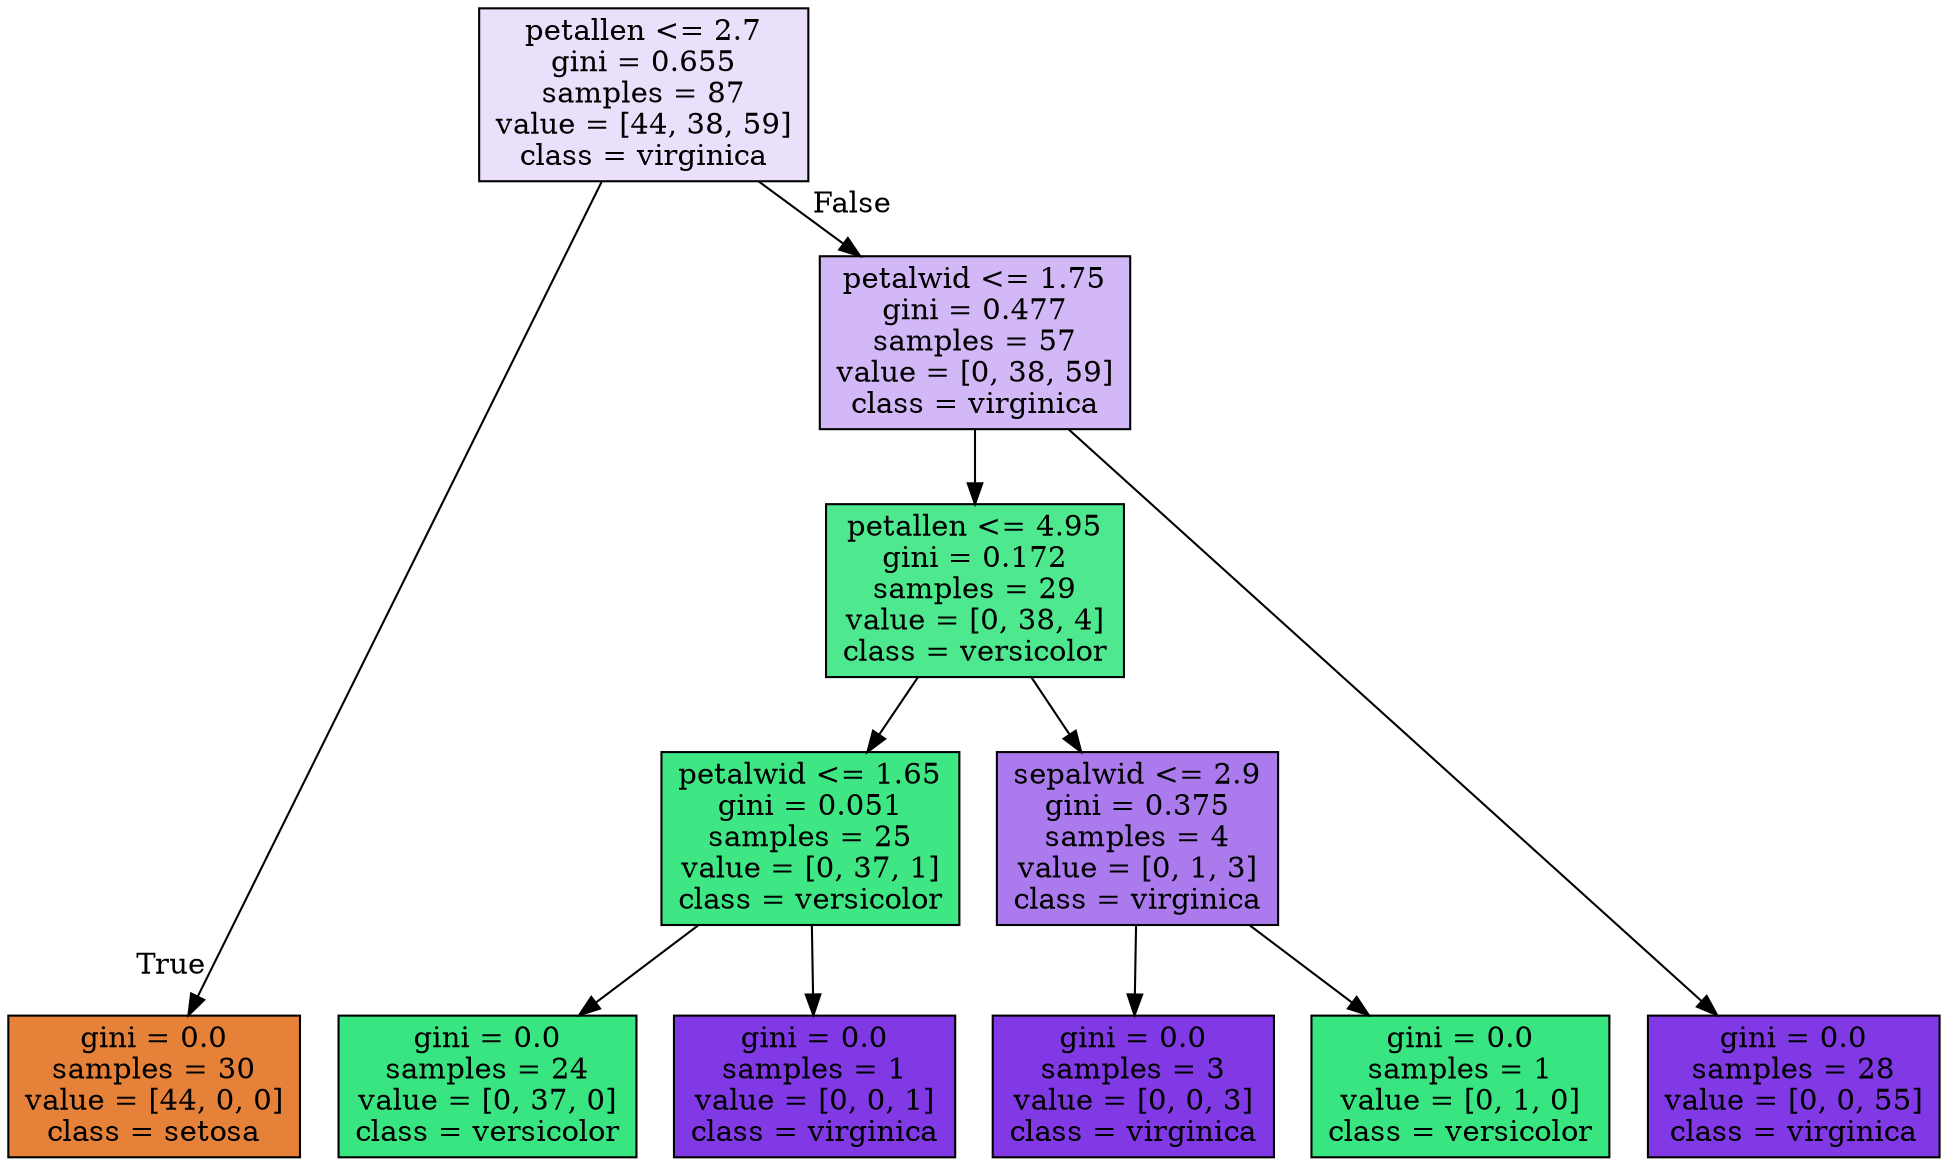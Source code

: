digraph Tree {
node [shape=box, style="filled", color="black"] ;
graph [ranksep=equally, splines=polyline] ;
0 [label="petallen <= 2.7\ngini = 0.655\nsamples = 87\nvalue = [44, 38, 59]\nclass = virginica", fillcolor="#8139e527"] ;
1 [label="gini = 0.0\nsamples = 30\nvalue = [44, 0, 0]\nclass = setosa", fillcolor="#e58139ff"] ;
0 -> 1 [labeldistance=2.5, labelangle=45, headlabel="True"] ;
2 [label="petalwid <= 1.75\ngini = 0.477\nsamples = 57\nvalue = [0, 38, 59]\nclass = virginica", fillcolor="#8139e55b"] ;
0 -> 2 [labeldistance=2.5, labelangle=-45, headlabel="False"] ;
3 [label="petallen <= 4.95\ngini = 0.172\nsamples = 29\nvalue = [0, 38, 4]\nclass = versicolor", fillcolor="#39e581e4"] ;
2 -> 3 ;
4 [label="petalwid <= 1.65\ngini = 0.051\nsamples = 25\nvalue = [0, 37, 1]\nclass = versicolor", fillcolor="#39e581f8"] ;
3 -> 4 ;
5 [label="gini = 0.0\nsamples = 24\nvalue = [0, 37, 0]\nclass = versicolor", fillcolor="#39e581ff"] ;
4 -> 5 ;
6 [label="gini = 0.0\nsamples = 1\nvalue = [0, 0, 1]\nclass = virginica", fillcolor="#8139e5ff"] ;
4 -> 6 ;
7 [label="sepalwid <= 2.9\ngini = 0.375\nsamples = 4\nvalue = [0, 1, 3]\nclass = virginica", fillcolor="#8139e5aa"] ;
3 -> 7 ;
8 [label="gini = 0.0\nsamples = 3\nvalue = [0, 0, 3]\nclass = virginica", fillcolor="#8139e5ff"] ;
7 -> 8 ;
9 [label="gini = 0.0\nsamples = 1\nvalue = [0, 1, 0]\nclass = versicolor", fillcolor="#39e581ff"] ;
7 -> 9 ;
10 [label="gini = 0.0\nsamples = 28\nvalue = [0, 0, 55]\nclass = virginica", fillcolor="#8139e5ff"] ;
2 -> 10 ;
{rank=same ; 0} ;
{rank=same ; 2} ;
{rank=same ; 3} ;
{rank=same ; 4; 7} ;
{rank=same ; 1; 5; 6; 8; 9; 10} ;
}